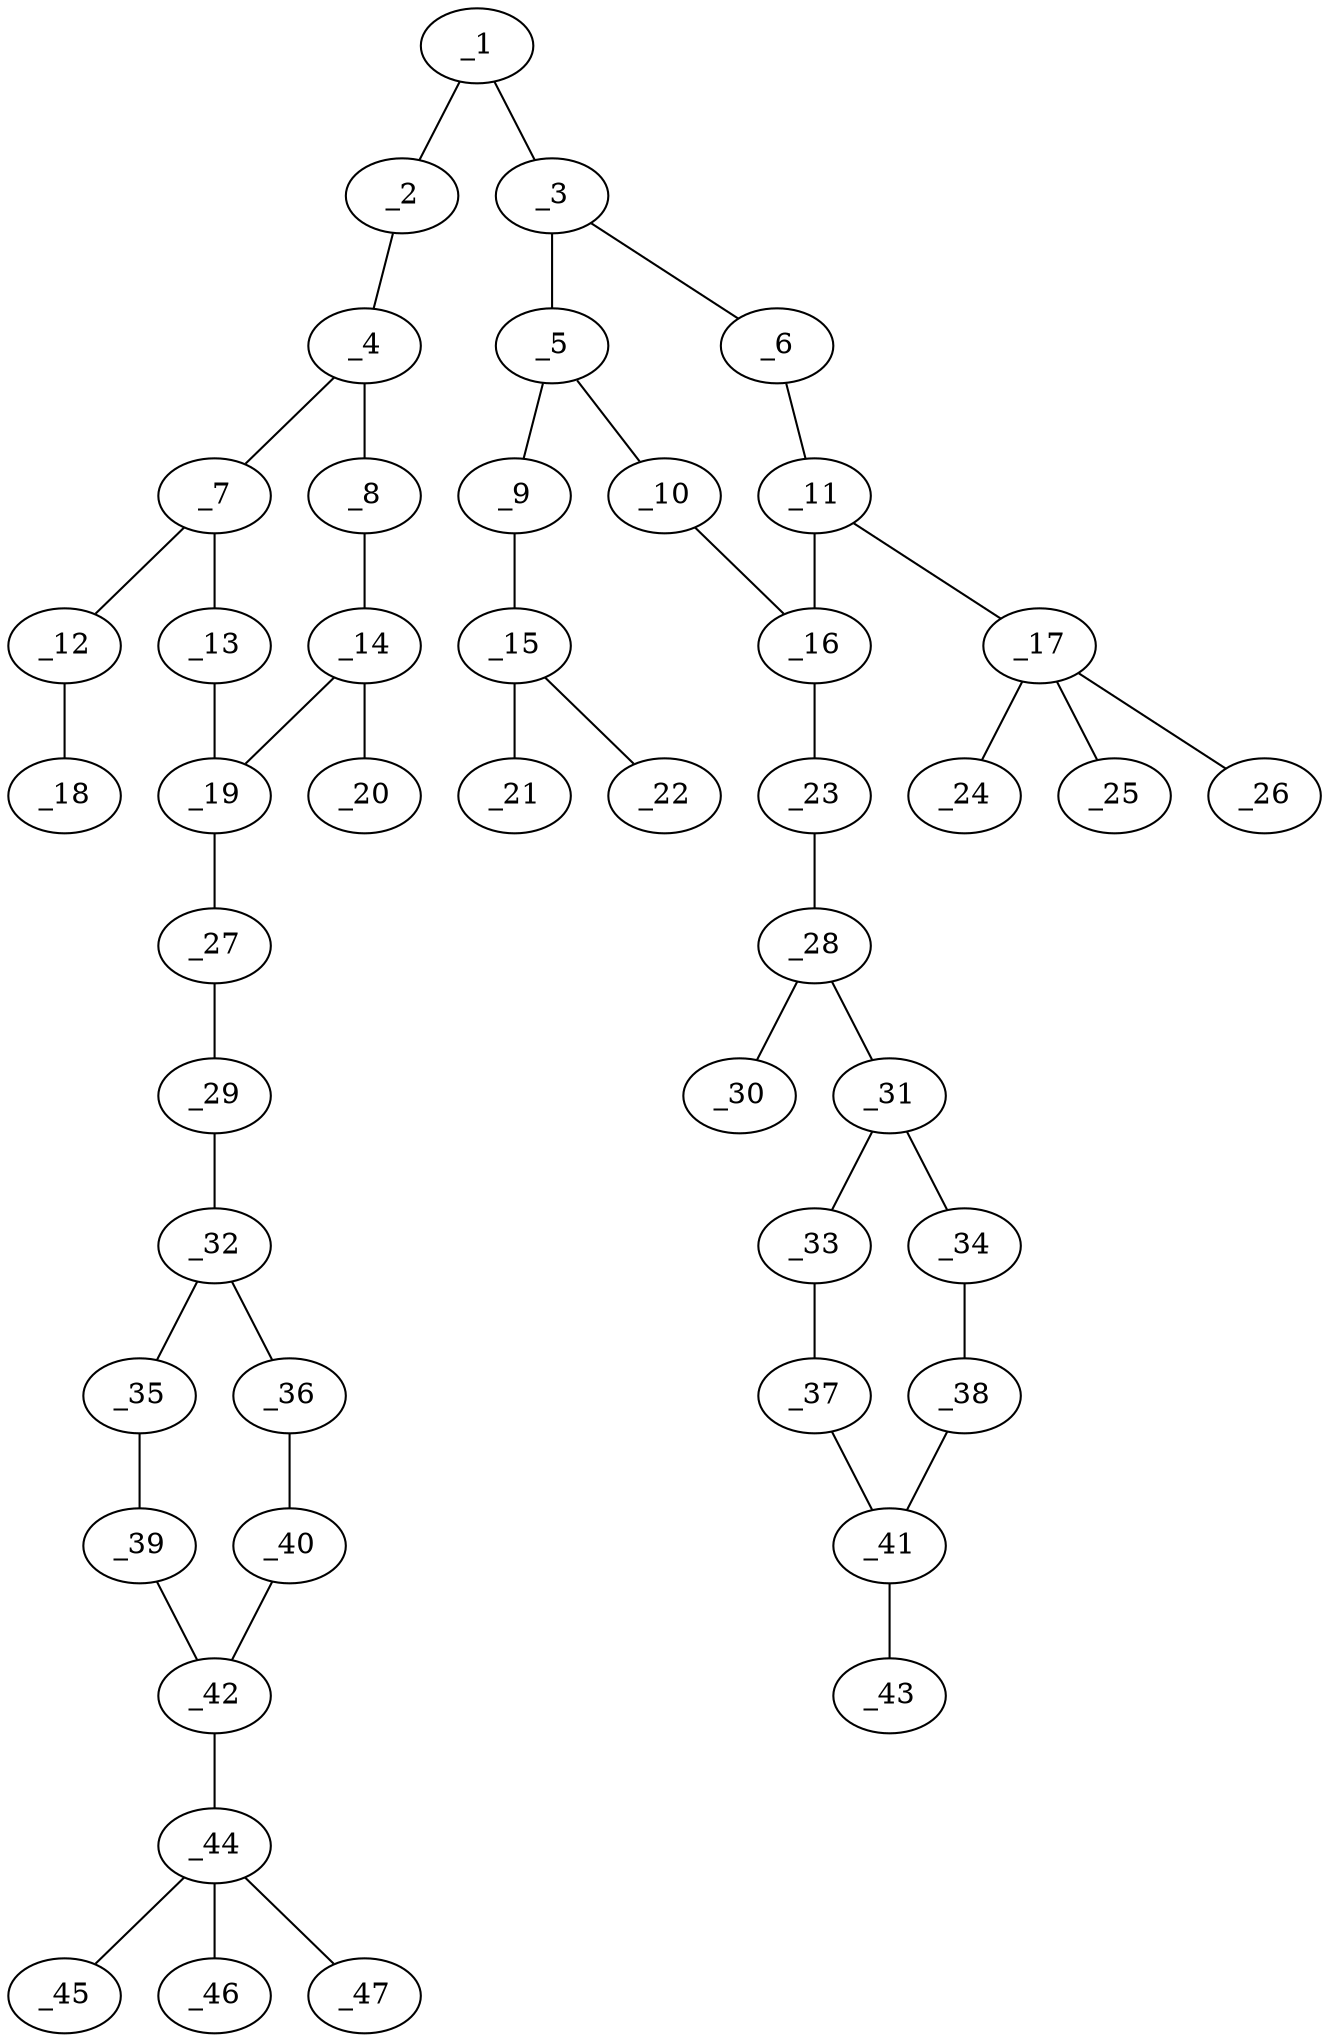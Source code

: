 graph molid78737 {
	_1	 [charge=0,
		chem=4,
		symbol="N  ",
		x="9.7942",
		y="0.683"];
	_2	 [charge=0,
		chem=4,
		symbol="N  ",
		x="10.6602",
		y="1.183"];
	_1 -- _2	 [valence=2];
	_3	 [charge=0,
		chem=1,
		symbol="C  ",
		x="8.9282",
		y="1.183"];
	_1 -- _3	 [valence=1];
	_4	 [charge=0,
		chem=1,
		symbol="C  ",
		x="11.5263",
		y="0.683"];
	_2 -- _4	 [valence=1];
	_5	 [charge=0,
		chem=1,
		symbol="C  ",
		x="8.0622",
		y="0.683"];
	_3 -- _5	 [valence=2];
	_6	 [charge=0,
		chem=1,
		symbol="C  ",
		x="8.9282",
		y="2.183"];
	_3 -- _6	 [valence=1];
	_7	 [charge=0,
		chem=1,
		symbol="C  ",
		x="11.5263",
		y="-0.317"];
	_4 -- _7	 [valence=2];
	_8	 [charge=0,
		chem=1,
		symbol="C  ",
		x="12.3923",
		y="1.183"];
	_4 -- _8	 [valence=1];
	_9	 [charge=0,
		chem=4,
		symbol="N  ",
		x="8.0622",
		y="-0.317"];
	_5 -- _9	 [valence=1];
	_10	 [charge=0,
		chem=1,
		symbol="C  ",
		x="7.1961",
		y="1.183"];
	_5 -- _10	 [valence=1];
	_11	 [charge=0,
		chem=1,
		symbol="C  ",
		x="8.0622",
		y="2.683"];
	_6 -- _11	 [valence=2];
	_12	 [charge=0,
		chem=2,
		symbol="O  ",
		x="10.6602",
		y="-0.817"];
	_7 -- _12	 [valence=1];
	_13	 [charge=0,
		chem=1,
		symbol="C  ",
		x="12.3923",
		y="-0.817"];
	_7 -- _13	 [valence=1];
	_14	 [charge=0,
		chem=1,
		symbol="C  ",
		x="13.2583",
		y="0.683"];
	_8 -- _14	 [valence=2];
	_15	 [charge=0,
		chem=1,
		symbol="C  ",
		x="7.1961",
		y="-0.817"];
	_9 -- _15	 [valence=1];
	_16	 [charge=0,
		chem=1,
		symbol="C  ",
		x="7.1961",
		y="2.183"];
	_10 -- _16	 [valence=2];
	_11 -- _16	 [valence=1];
	_17	 [charge=0,
		chem=5,
		symbol="S  ",
		x="8.0622",
		y="3.683"];
	_11 -- _17	 [valence=1];
	_18	 [charge=0,
		chem=1,
		symbol="C  ",
		x="10.6602",
		y="-1.817"];
	_12 -- _18	 [valence=1];
	_19	 [charge=0,
		chem=1,
		symbol="C  ",
		x="13.2583",
		y="-0.317"];
	_13 -- _19	 [valence=2];
	_14 -- _19	 [valence=1];
	_20	 [charge=0,
		chem=1,
		symbol="C  ",
		x="14.1243",
		y="1.183"];
	_14 -- _20	 [valence=1];
	_21	 [charge=0,
		chem=1,
		symbol="C  ",
		x="7.1961",
		y="-1.817"];
	_15 -- _21	 [valence=1];
	_22	 [charge=0,
		chem=2,
		symbol="O  ",
		x="6.3301",
		y="-0.317"];
	_15 -- _22	 [valence=2];
	_23	 [charge=0,
		chem=4,
		symbol="N  ",
		x="6.3301",
		y="2.683"];
	_16 -- _23	 [valence=1];
	_24	 [charge=0,
		chem=2,
		symbol="O  ",
		x="8.0622",
		y="4.683"];
	_17 -- _24	 [valence=2];
	_25	 [charge=0,
		chem=2,
		symbol="O  ",
		x="7.0622",
		y="3.683"];
	_17 -- _25	 [valence=2];
	_26	 [charge=0,
		chem=2,
		symbol="O  ",
		x="9.0622",
		y="3.683"];
	_17 -- _26	 [valence=1];
	_27	 [charge=0,
		chem=4,
		symbol="N  ",
		x="14.1243",
		y="-0.817"];
	_19 -- _27	 [valence=1];
	_28	 [charge=0,
		chem=1,
		symbol="C  ",
		x="5.4641",
		y="2.183"];
	_23 -- _28	 [valence=1];
	_29	 [charge=0,
		chem=4,
		symbol="N  ",
		x="14.1243",
		y="-1.817"];
	_27 -- _29	 [valence=2];
	_30	 [charge=0,
		chem=2,
		symbol="O  ",
		x="5.4641",
		y="1.183"];
	_28 -- _30	 [valence=2];
	_31	 [charge=0,
		chem=1,
		symbol="C  ",
		x="4.5981",
		y="2.683"];
	_28 -- _31	 [valence=1];
	_32	 [charge=0,
		chem=1,
		symbol="C  ",
		x="14.9904",
		y="-2.317"];
	_29 -- _32	 [valence=1];
	_33	 [charge=0,
		chem=1,
		symbol="C  ",
		x="3.732",
		y="2.183"];
	_31 -- _33	 [valence=2];
	_34	 [charge=0,
		chem=1,
		symbol="C  ",
		x="4.5981",
		y="3.683"];
	_31 -- _34	 [valence=1];
	_35	 [charge=0,
		chem=1,
		symbol="C  ",
		x="15.8564",
		y="-1.817"];
	_32 -- _35	 [valence=2];
	_36	 [charge=0,
		chem=1,
		symbol="C  ",
		x="14.9904",
		y="-3.317"];
	_32 -- _36	 [valence=1];
	_37	 [charge=0,
		chem=1,
		symbol="C  ",
		x="2.866",
		y="2.683"];
	_33 -- _37	 [valence=1];
	_38	 [charge=0,
		chem=1,
		symbol="C  ",
		x="3.7321",
		y="4.183"];
	_34 -- _38	 [valence=2];
	_39	 [charge=0,
		chem=1,
		symbol="C  ",
		x="16.7224",
		y="-2.317"];
	_35 -- _39	 [valence=1];
	_40	 [charge=0,
		chem=1,
		symbol="C  ",
		x="15.8564",
		y="-3.817"];
	_36 -- _40	 [valence=2];
	_41	 [charge=0,
		chem=1,
		symbol="C  ",
		x="2.866",
		y="3.683"];
	_37 -- _41	 [valence=2];
	_38 -- _41	 [valence=1];
	_42	 [charge=0,
		chem=1,
		symbol="C  ",
		x="16.7224",
		y="-3.317"];
	_39 -- _42	 [valence=2];
	_40 -- _42	 [valence=1];
	_43	 [charge=0,
		chem=4,
		symbol="N  ",
		x=2,
		y="4.1831"];
	_41 -- _43	 [valence=1];
	_44	 [charge=0,
		chem=5,
		symbol="S  ",
		x="17.5884",
		y="-3.817"];
	_42 -- _44	 [valence=1];
	_45	 [charge=0,
		chem=2,
		symbol="O  ",
		x="18.4545",
		y="-4.317"];
	_44 -- _45	 [valence=2];
	_46	 [charge=0,
		chem=2,
		symbol="O  ",
		x="18.0884",
		y="-2.951"];
	_44 -- _46	 [valence=2];
	_47	 [charge=0,
		chem=2,
		symbol="O  ",
		x="17.0884",
		y="-4.683"];
	_44 -- _47	 [valence=1];
}
